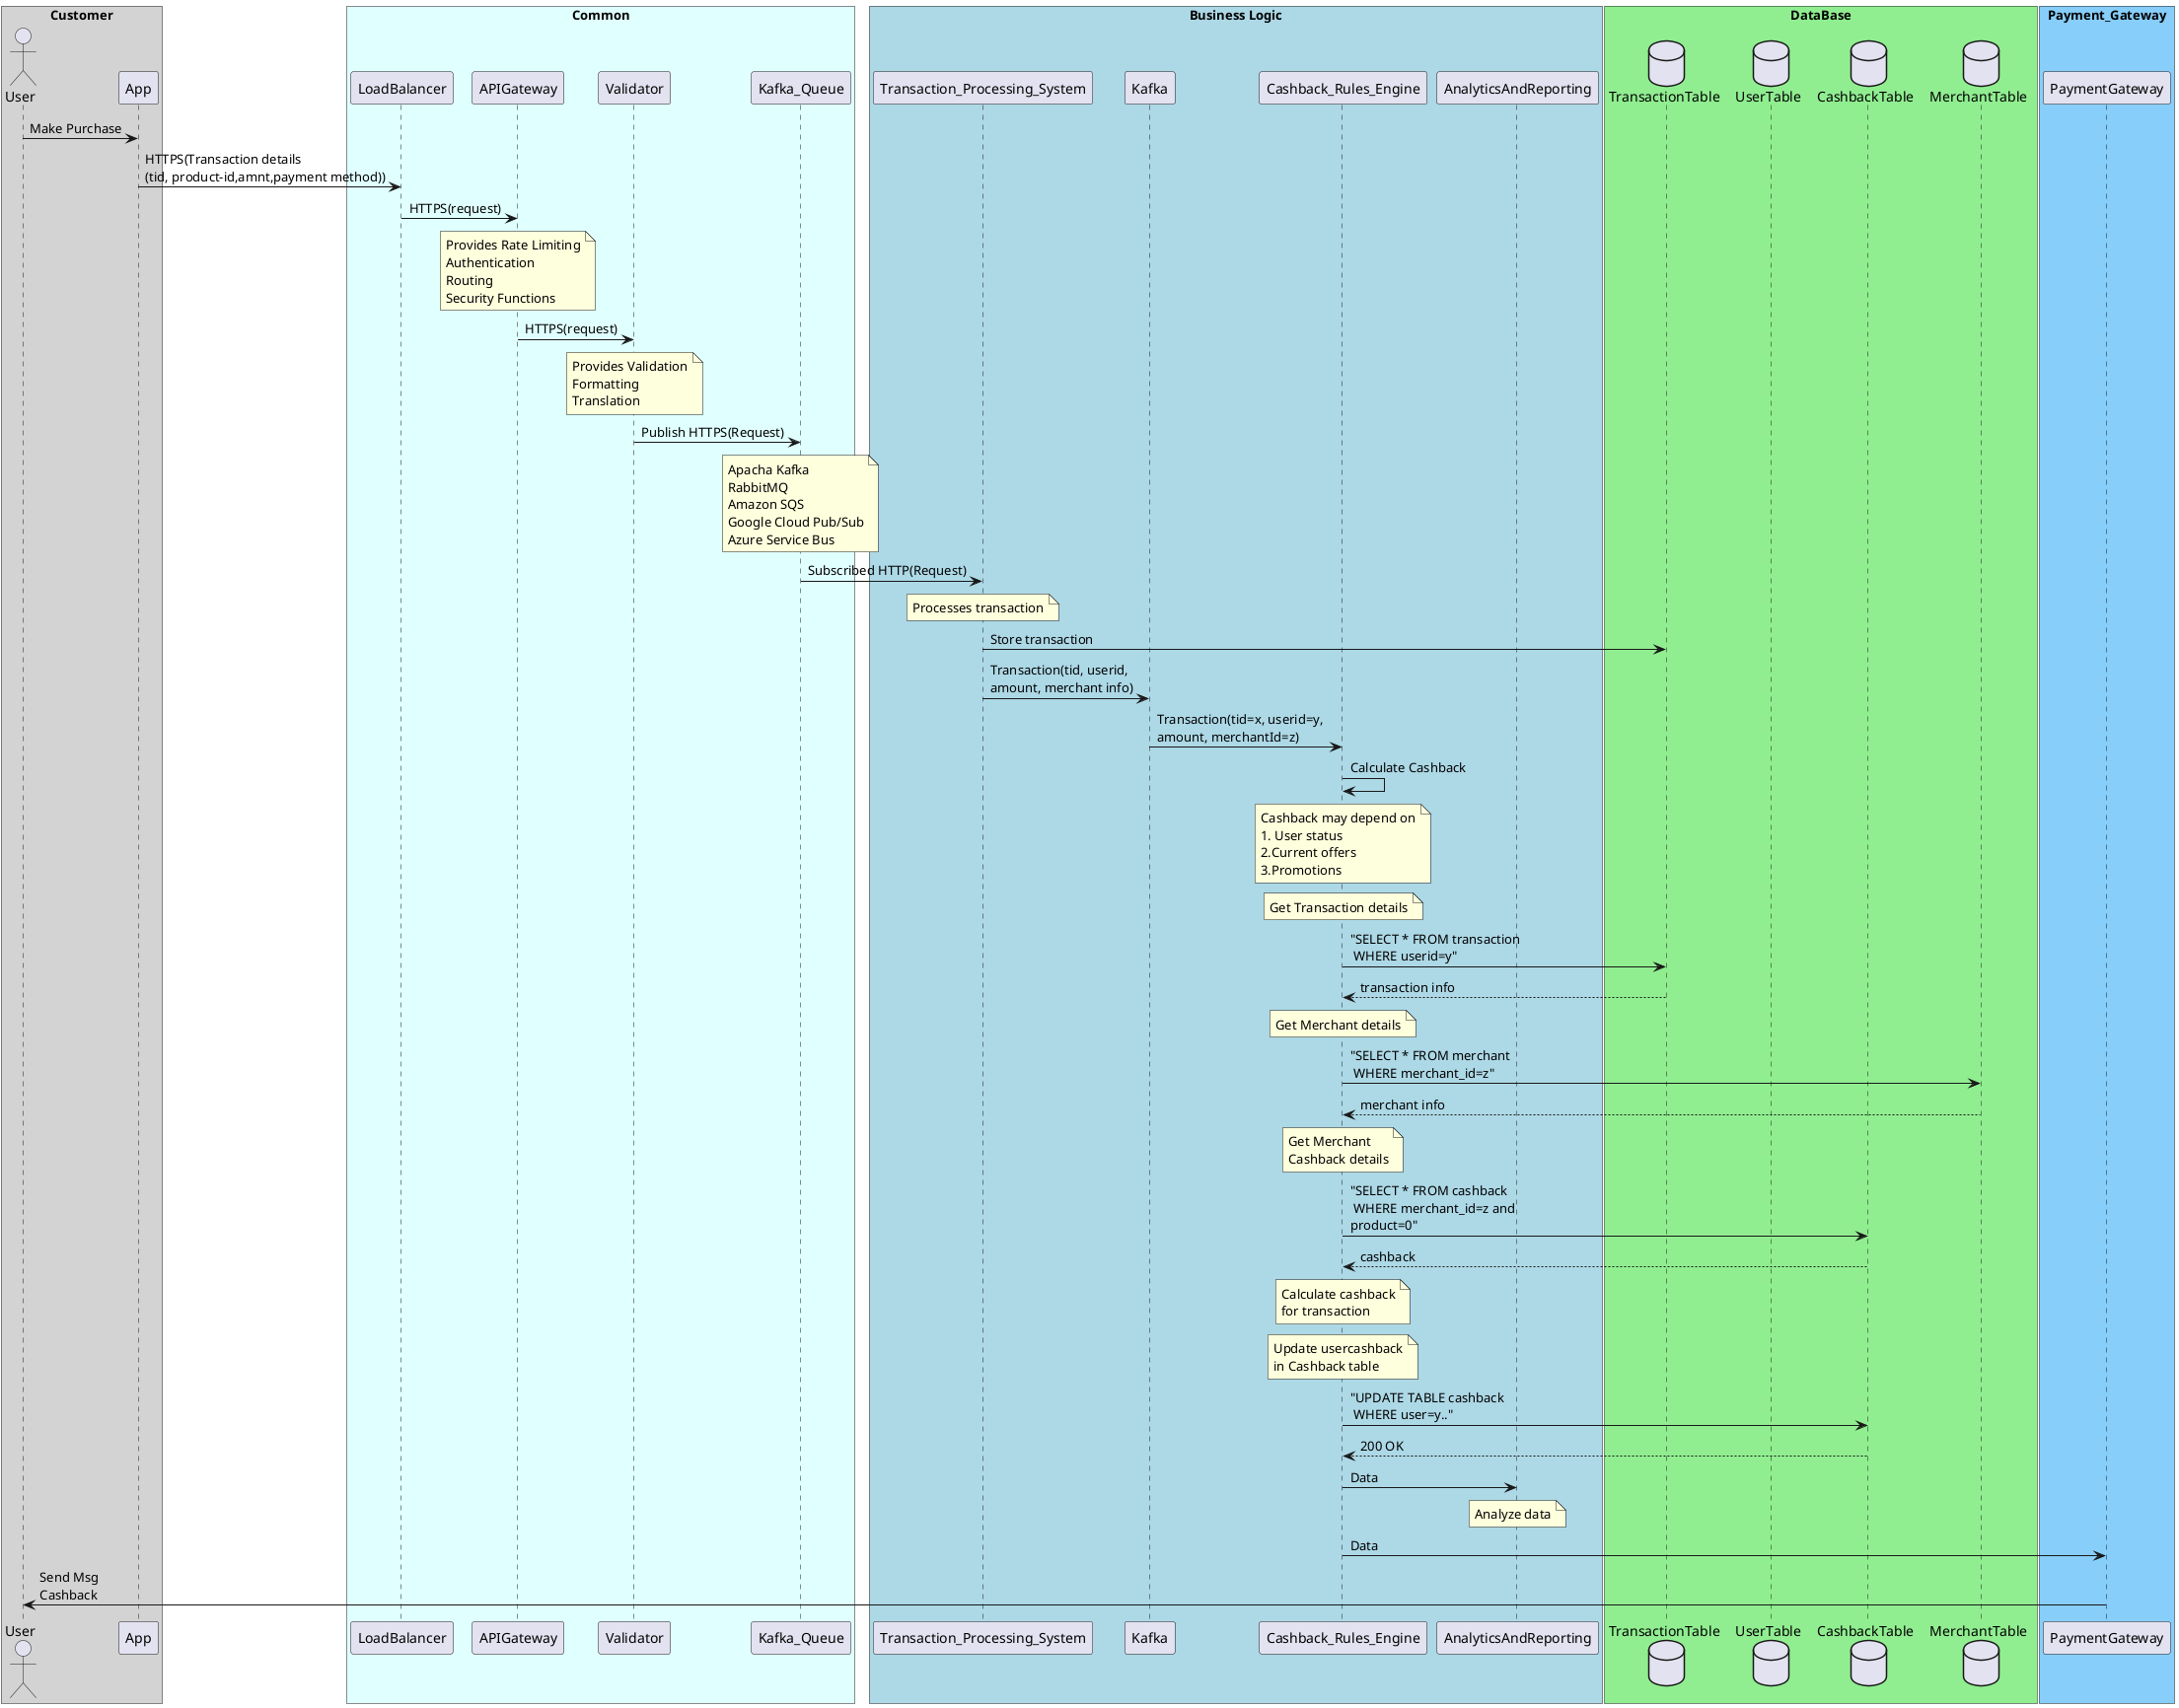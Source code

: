@startuml

box "Customer" #LightGray
actor       User as user
participant App as app
end box

box "Common" #LightCyan
participant LoadBalancer as lb 
participant APIGateway as apigw
participant Validator as val
participant Kafka_Queue as q
end box

box "Business Logic" #LightBlue
participant Transaction_Processing_System as tps
participant Kafka as kafka
participant Cashback_Rules_Engine as cre
participant AnalyticsAndReporting as ana
end box

box "DataBase" #LightGreen
database TransactionTable as tdb
database UserTable as userdb
database CashbackTable as cbdb
database MerchantTable as merdb
end box

box "Payment_Gateway" #LightSkyBlue
participant PaymentGateway as pg
end box

user -> app: Make Purchase
app -> lb: HTTPS(Transaction details\n(tid, product-id,amnt,payment method))
lb -> apigw: HTTPS(request)
note over apigw: Provides Rate Limiting\nAuthentication\nRouting\nSecurity Functions

apigw -> val: HTTPS(request)
note over val: Provides Validation\nFormatting\nTranslation

val -> q: Publish HTTPS(Request)
note over q: Apacha Kafka\nRabbitMQ\nAmazon SQS\nGoogle Cloud Pub/Sub\nAzure Service Bus

q -> tps: Subscribed HTTP(Request)
note over tps: Processes transaction
tps -> tdb: Store transaction

tps -> kafka: Transaction(tid, userid, \namount, merchant info)
kafka -> cre: Transaction(tid=x, userid=y, \namount, merchantId=z)
cre -> cre: Calculate Cashback
note over cre: Cashback may depend on\n1. User status\n2.Current offers\n3.Promotions

note over cre: Get Transaction details
cre -> tdb: "SELECT * FROM transaction\n WHERE userid=y"
cre <-- tdb: transaction info

note over cre: Get Merchant details
cre -> merdb: "SELECT * FROM merchant\n WHERE merchant_id=z"
cre <-- merdb: merchant info

note over cre: Get Merchant\nCashback details
cre -> cbdb: "SELECT * FROM cashback\n WHERE merchant_id=z and \nproduct=0"
cre <-- cbdb: cashback

note over cre: Calculate cashback\nfor transaction
note over cre: Update usercashback\nin Cashback table
cre -> cbdb: "UPDATE TABLE cashback\n WHERE user=y.."
cre <-- cbdb: 200 OK

cre -> ana: Data
note over ana: Analyze data 

cre -> pg: Data
pg -> user: Send Msg\nCashback
@enduml

